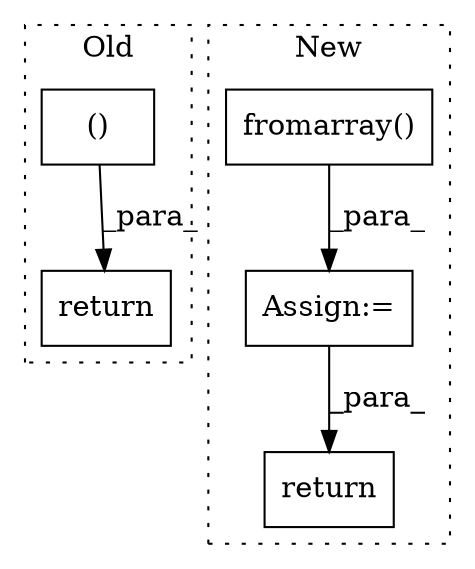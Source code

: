 digraph G {
subgraph cluster0 {
1 [label="return" a="93" s="3103" l="7" shape="box"];
5 [label="()" a="54" s="2672" l="3" shape="box"];
label = "Old";
style="dotted";
}
subgraph cluster1 {
2 [label="fromarray()" a="75" s="2520,2557" l="16,1" shape="box"];
3 [label="Assign:=" a="68" s="2517" l="3" shape="box"];
4 [label="return" a="93" s="2621" l="7" shape="box"];
label = "New";
style="dotted";
}
2 -> 3 [label="_para_"];
3 -> 4 [label="_para_"];
5 -> 1 [label="_para_"];
}